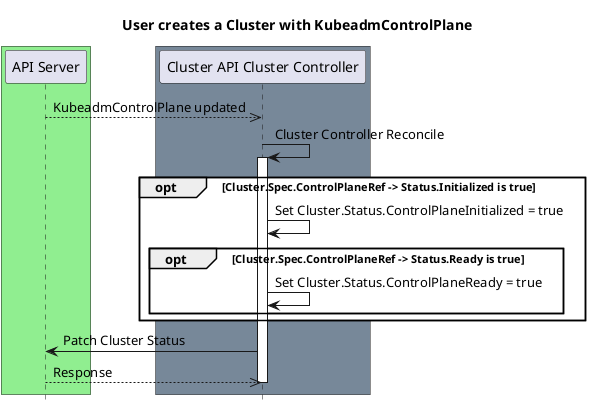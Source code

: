 @startuml
title User creates a Cluster with KubeadmControlPlane

' -- GROUPS START ---

box #lightgreen
participant "API Server"
end box

box #lightslategray
participant "Cluster API Cluster Controller"
end box

' -- GROUPS END ---

"API Server"-->>"Cluster API Cluster Controller": KubeadmControlPlane updated

"Cluster API Cluster Controller"-> "Cluster API Cluster Controller":Cluster Controller Reconcile
activate "Cluster API Cluster Controller"

opt #white Cluster.Spec.ControlPlaneRef -> Status.Initialized is true

"Cluster API Cluster Controller"-> "Cluster API Cluster Controller":Set Cluster.Status.ControlPlaneInitialized = true

opt Cluster.Spec.ControlPlaneRef -> Status.Ready is true

"Cluster API Cluster Controller"-> "Cluster API Cluster Controller":Set Cluster.Status.ControlPlaneReady = true

end

end

"Cluster API Cluster Controller"->"API Server": Patch Cluster Status
"Cluster API Cluster Controller"<<--"API Server": Response

deactivate "Cluster API Cluster Controller"

hide footbox
@enduml
